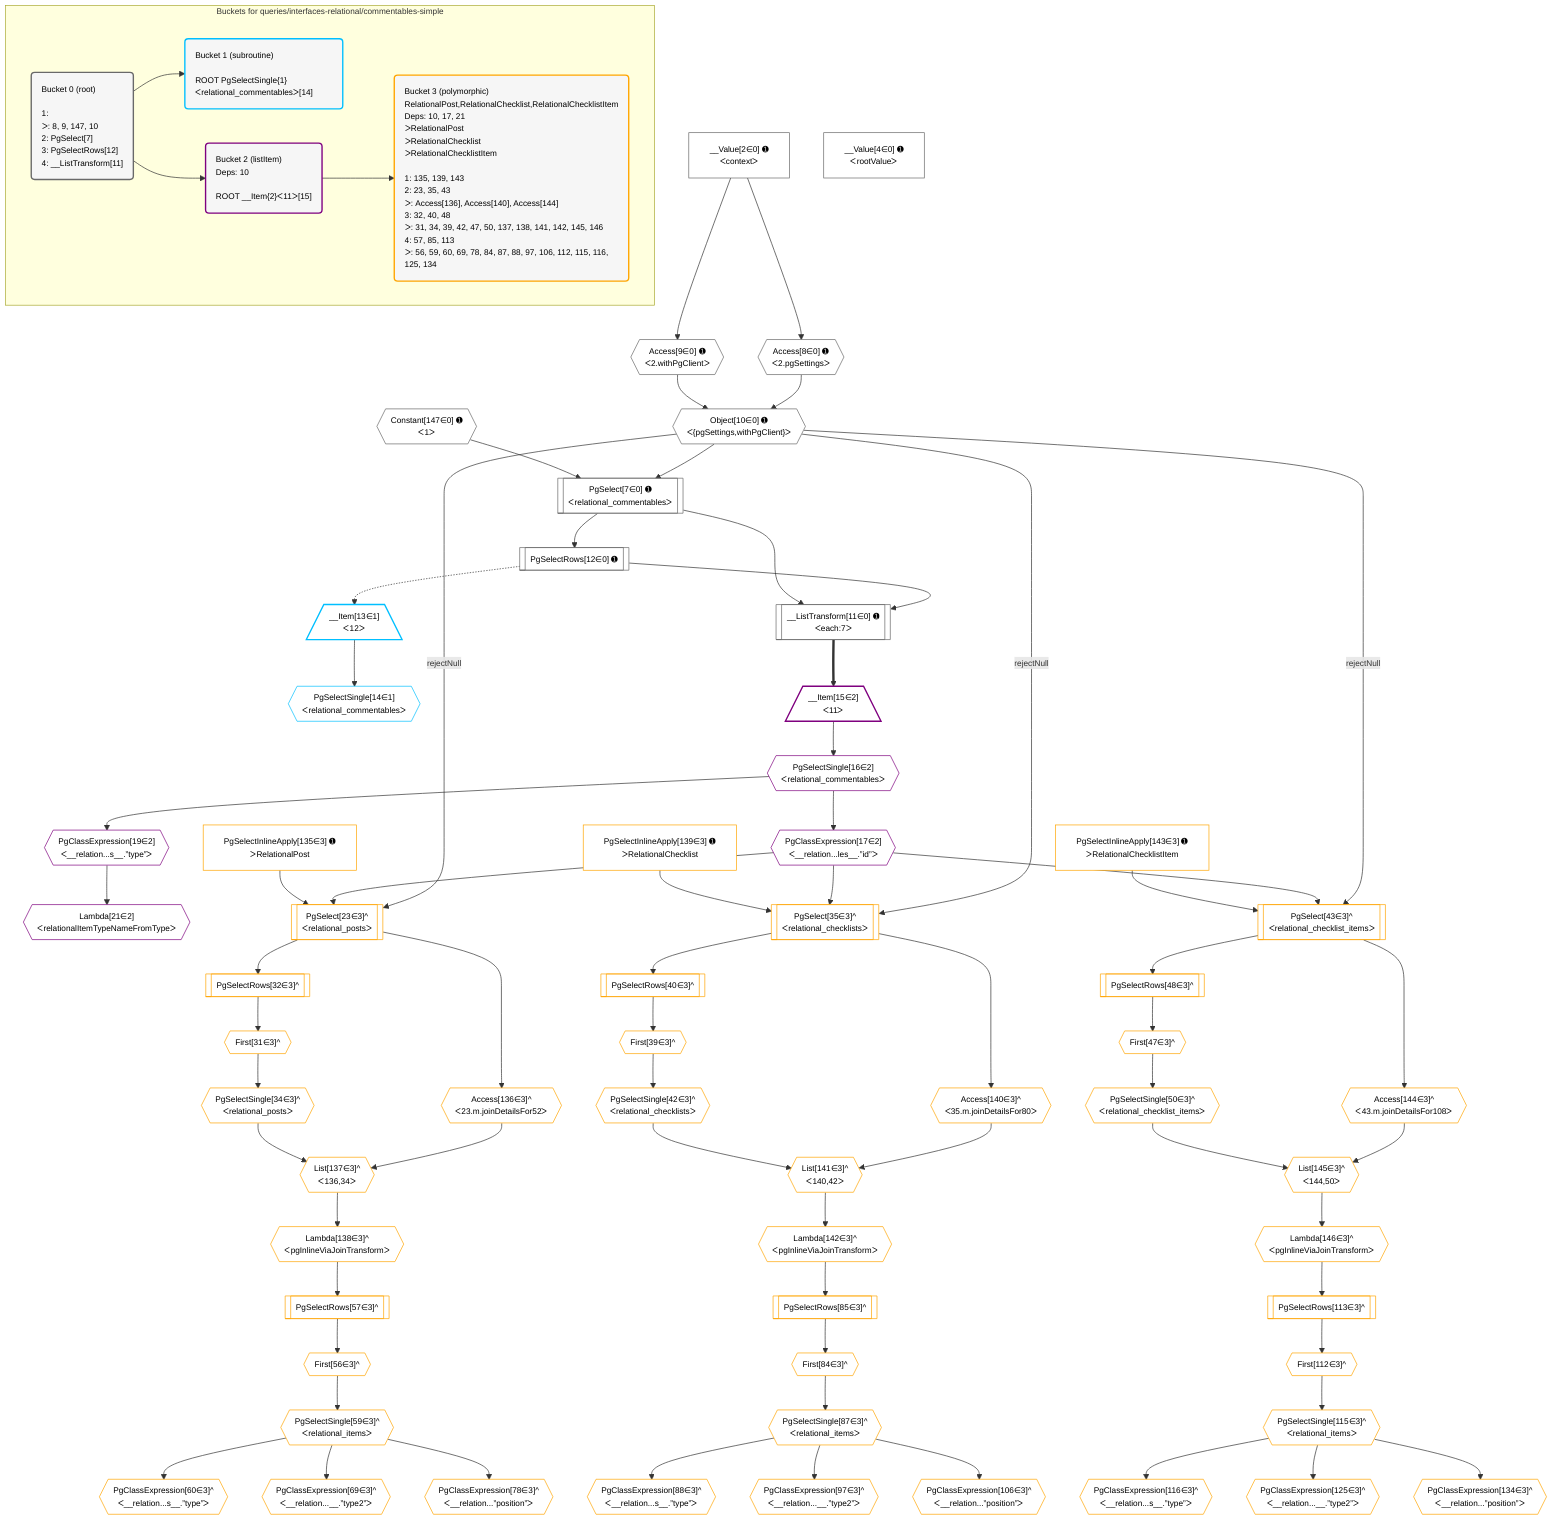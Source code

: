 %%{init: {'themeVariables': { 'fontSize': '12px'}}}%%
graph TD
    classDef path fill:#eee,stroke:#000,color:#000
    classDef plan fill:#fff,stroke-width:1px,color:#000
    classDef itemplan fill:#fff,stroke-width:2px,color:#000
    classDef unbatchedplan fill:#dff,stroke-width:1px,color:#000
    classDef sideeffectplan fill:#fcc,stroke-width:2px,color:#000
    classDef bucket fill:#f6f6f6,color:#000,stroke-width:2px,text-align:left

    subgraph "Buckets for queries/interfaces-relational/commentables-simple"
    Bucket0("Bucket 0 (root)<br /><br />1: <br />ᐳ: 8, 9, 147, 10<br />2: PgSelect[7]<br />3: PgSelectRows[12]<br />4: __ListTransform[11]"):::bucket
    Bucket1("Bucket 1 (subroutine)<br /><br />ROOT PgSelectSingle{1}ᐸrelational_commentablesᐳ[14]"):::bucket
    Bucket2("Bucket 2 (listItem)<br />Deps: 10<br /><br />ROOT __Item{2}ᐸ11ᐳ[15]"):::bucket
    Bucket3("Bucket 3 (polymorphic)<br />RelationalPost,RelationalChecklist,RelationalChecklistItem<br />Deps: 10, 17, 21<br />ᐳRelationalPost<br />ᐳRelationalChecklist<br />ᐳRelationalChecklistItem<br /><br />1: 135, 139, 143<br />2: 23, 35, 43<br />ᐳ: Access[136], Access[140], Access[144]<br />3: 32, 40, 48<br />ᐳ: 31, 34, 39, 42, 47, 50, 137, 138, 141, 142, 145, 146<br />4: 57, 85, 113<br />ᐳ: 56, 59, 60, 69, 78, 84, 87, 88, 97, 106, 112, 115, 116, 125, 134"):::bucket
    end
    Bucket0 --> Bucket1 & Bucket2
    Bucket2 --> Bucket3

    %% plan dependencies
    PgSelect7[["PgSelect[7∈0] ➊<br />ᐸrelational_commentablesᐳ"]]:::plan
    Object10{{"Object[10∈0] ➊<br />ᐸ{pgSettings,withPgClient}ᐳ"}}:::plan
    Constant147{{"Constant[147∈0] ➊<br />ᐸ1ᐳ"}}:::plan
    Object10 & Constant147 --> PgSelect7
    Access8{{"Access[8∈0] ➊<br />ᐸ2.pgSettingsᐳ"}}:::plan
    Access9{{"Access[9∈0] ➊<br />ᐸ2.withPgClientᐳ"}}:::plan
    Access8 & Access9 --> Object10
    __ListTransform11[["__ListTransform[11∈0] ➊<br />ᐸeach:7ᐳ"]]:::plan
    PgSelectRows12[["PgSelectRows[12∈0] ➊"]]:::plan
    PgSelectRows12 & PgSelect7 --> __ListTransform11
    __Value2["__Value[2∈0] ➊<br />ᐸcontextᐳ"]:::plan
    __Value2 --> Access8
    __Value2 --> Access9
    PgSelect7 --> PgSelectRows12
    __Value4["__Value[4∈0] ➊<br />ᐸrootValueᐳ"]:::plan
    __Item13[/"__Item[13∈1]<br />ᐸ12ᐳ"\]:::itemplan
    PgSelectRows12 -.-> __Item13
    PgSelectSingle14{{"PgSelectSingle[14∈1]<br />ᐸrelational_commentablesᐳ"}}:::plan
    __Item13 --> PgSelectSingle14
    __Item15[/"__Item[15∈2]<br />ᐸ11ᐳ"\]:::itemplan
    __ListTransform11 ==> __Item15
    PgSelectSingle16{{"PgSelectSingle[16∈2]<br />ᐸrelational_commentablesᐳ"}}:::plan
    __Item15 --> PgSelectSingle16
    PgClassExpression17{{"PgClassExpression[17∈2]<br />ᐸ__relation...les__.”id”ᐳ"}}:::plan
    PgSelectSingle16 --> PgClassExpression17
    PgClassExpression19{{"PgClassExpression[19∈2]<br />ᐸ__relation...s__.”type”ᐳ"}}:::plan
    PgSelectSingle16 --> PgClassExpression19
    Lambda21{{"Lambda[21∈2]<br />ᐸrelationalItemTypeNameFromTypeᐳ"}}:::plan
    PgClassExpression19 --> Lambda21
    PgSelect23[["PgSelect[23∈3]^<br />ᐸrelational_postsᐳ"]]:::plan
    PgSelectInlineApply135["PgSelectInlineApply[135∈3] ➊<br />ᐳRelationalPost"]:::plan
    Object10 -->|rejectNull| PgSelect23
    PgClassExpression17 & PgSelectInlineApply135 --> PgSelect23
    PgSelect35[["PgSelect[35∈3]^<br />ᐸrelational_checklistsᐳ"]]:::plan
    PgSelectInlineApply139["PgSelectInlineApply[139∈3] ➊<br />ᐳRelationalChecklist"]:::plan
    Object10 -->|rejectNull| PgSelect35
    PgClassExpression17 & PgSelectInlineApply139 --> PgSelect35
    PgSelect43[["PgSelect[43∈3]^<br />ᐸrelational_checklist_itemsᐳ"]]:::plan
    PgSelectInlineApply143["PgSelectInlineApply[143∈3] ➊<br />ᐳRelationalChecklistItem"]:::plan
    Object10 -->|rejectNull| PgSelect43
    PgClassExpression17 & PgSelectInlineApply143 --> PgSelect43
    List137{{"List[137∈3]^<br />ᐸ136,34ᐳ"}}:::plan
    Access136{{"Access[136∈3]^<br />ᐸ23.m.joinDetailsFor52ᐳ"}}:::plan
    PgSelectSingle34{{"PgSelectSingle[34∈3]^<br />ᐸrelational_postsᐳ"}}:::plan
    Access136 & PgSelectSingle34 --> List137
    List141{{"List[141∈3]^<br />ᐸ140,42ᐳ"}}:::plan
    Access140{{"Access[140∈3]^<br />ᐸ35.m.joinDetailsFor80ᐳ"}}:::plan
    PgSelectSingle42{{"PgSelectSingle[42∈3]^<br />ᐸrelational_checklistsᐳ"}}:::plan
    Access140 & PgSelectSingle42 --> List141
    List145{{"List[145∈3]^<br />ᐸ144,50ᐳ"}}:::plan
    Access144{{"Access[144∈3]^<br />ᐸ43.m.joinDetailsFor108ᐳ"}}:::plan
    PgSelectSingle50{{"PgSelectSingle[50∈3]^<br />ᐸrelational_checklist_itemsᐳ"}}:::plan
    Access144 & PgSelectSingle50 --> List145
    First31{{"First[31∈3]^"}}:::plan
    PgSelectRows32[["PgSelectRows[32∈3]^"]]:::plan
    PgSelectRows32 --> First31
    PgSelect23 --> PgSelectRows32
    First31 --> PgSelectSingle34
    First39{{"First[39∈3]^"}}:::plan
    PgSelectRows40[["PgSelectRows[40∈3]^"]]:::plan
    PgSelectRows40 --> First39
    PgSelect35 --> PgSelectRows40
    First39 --> PgSelectSingle42
    First47{{"First[47∈3]^"}}:::plan
    PgSelectRows48[["PgSelectRows[48∈3]^"]]:::plan
    PgSelectRows48 --> First47
    PgSelect43 --> PgSelectRows48
    First47 --> PgSelectSingle50
    First56{{"First[56∈3]^"}}:::plan
    PgSelectRows57[["PgSelectRows[57∈3]^"]]:::plan
    PgSelectRows57 --> First56
    Lambda138{{"Lambda[138∈3]^<br />ᐸpgInlineViaJoinTransformᐳ"}}:::plan
    Lambda138 --> PgSelectRows57
    PgSelectSingle59{{"PgSelectSingle[59∈3]^<br />ᐸrelational_itemsᐳ"}}:::plan
    First56 --> PgSelectSingle59
    PgClassExpression60{{"PgClassExpression[60∈3]^<br />ᐸ__relation...s__.”type”ᐳ"}}:::plan
    PgSelectSingle59 --> PgClassExpression60
    PgClassExpression69{{"PgClassExpression[69∈3]^<br />ᐸ__relation...__.”type2”ᐳ"}}:::plan
    PgSelectSingle59 --> PgClassExpression69
    PgClassExpression78{{"PgClassExpression[78∈3]^<br />ᐸ__relation...”position”ᐳ"}}:::plan
    PgSelectSingle59 --> PgClassExpression78
    First84{{"First[84∈3]^"}}:::plan
    PgSelectRows85[["PgSelectRows[85∈3]^"]]:::plan
    PgSelectRows85 --> First84
    Lambda142{{"Lambda[142∈3]^<br />ᐸpgInlineViaJoinTransformᐳ"}}:::plan
    Lambda142 --> PgSelectRows85
    PgSelectSingle87{{"PgSelectSingle[87∈3]^<br />ᐸrelational_itemsᐳ"}}:::plan
    First84 --> PgSelectSingle87
    PgClassExpression88{{"PgClassExpression[88∈3]^<br />ᐸ__relation...s__.”type”ᐳ"}}:::plan
    PgSelectSingle87 --> PgClassExpression88
    PgClassExpression97{{"PgClassExpression[97∈3]^<br />ᐸ__relation...__.”type2”ᐳ"}}:::plan
    PgSelectSingle87 --> PgClassExpression97
    PgClassExpression106{{"PgClassExpression[106∈3]^<br />ᐸ__relation...”position”ᐳ"}}:::plan
    PgSelectSingle87 --> PgClassExpression106
    First112{{"First[112∈3]^"}}:::plan
    PgSelectRows113[["PgSelectRows[113∈3]^"]]:::plan
    PgSelectRows113 --> First112
    Lambda146{{"Lambda[146∈3]^<br />ᐸpgInlineViaJoinTransformᐳ"}}:::plan
    Lambda146 --> PgSelectRows113
    PgSelectSingle115{{"PgSelectSingle[115∈3]^<br />ᐸrelational_itemsᐳ"}}:::plan
    First112 --> PgSelectSingle115
    PgClassExpression116{{"PgClassExpression[116∈3]^<br />ᐸ__relation...s__.”type”ᐳ"}}:::plan
    PgSelectSingle115 --> PgClassExpression116
    PgClassExpression125{{"PgClassExpression[125∈3]^<br />ᐸ__relation...__.”type2”ᐳ"}}:::plan
    PgSelectSingle115 --> PgClassExpression125
    PgClassExpression134{{"PgClassExpression[134∈3]^<br />ᐸ__relation...”position”ᐳ"}}:::plan
    PgSelectSingle115 --> PgClassExpression134
    PgSelect23 --> Access136
    List137 --> Lambda138
    PgSelect35 --> Access140
    List141 --> Lambda142
    PgSelect43 --> Access144
    List145 --> Lambda146

    %% define steps
    classDef bucket0 stroke:#696969
    class Bucket0,__Value2,__Value4,PgSelect7,Access8,Access9,Object10,__ListTransform11,PgSelectRows12,Constant147 bucket0
    classDef bucket1 stroke:#00bfff
    class Bucket1,__Item13,PgSelectSingle14 bucket1
    classDef bucket2 stroke:#7f007f
    class Bucket2,__Item15,PgSelectSingle16,PgClassExpression17,PgClassExpression19,Lambda21 bucket2
    classDef bucket3 stroke:#ffa500
    class Bucket3,PgSelect23,First31,PgSelectRows32,PgSelectSingle34,PgSelect35,First39,PgSelectRows40,PgSelectSingle42,PgSelect43,First47,PgSelectRows48,PgSelectSingle50,First56,PgSelectRows57,PgSelectSingle59,PgClassExpression60,PgClassExpression69,PgClassExpression78,First84,PgSelectRows85,PgSelectSingle87,PgClassExpression88,PgClassExpression97,PgClassExpression106,First112,PgSelectRows113,PgSelectSingle115,PgClassExpression116,PgClassExpression125,PgClassExpression134,PgSelectInlineApply135,Access136,List137,Lambda138,PgSelectInlineApply139,Access140,List141,Lambda142,PgSelectInlineApply143,Access144,List145,Lambda146 bucket3